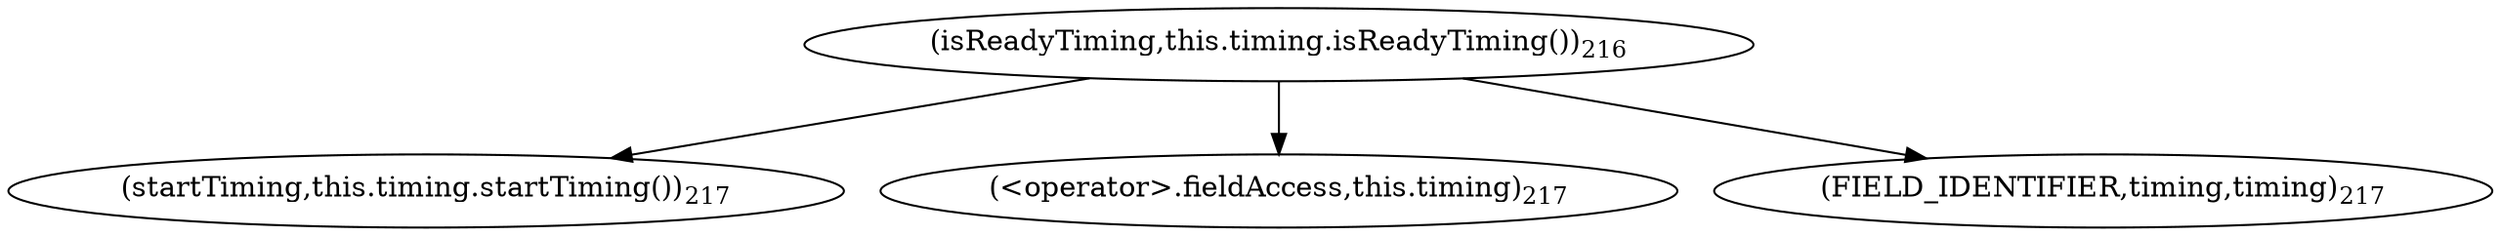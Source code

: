 digraph "startTiming" {  
"968" [label = <(isReadyTiming,this.timing.isReadyTiming())<SUB>216</SUB>> ]
"972" [label = <(startTiming,this.timing.startTiming())<SUB>217</SUB>> ]
"973" [label = <(&lt;operator&gt;.fieldAccess,this.timing)<SUB>217</SUB>> ]
"975" [label = <(FIELD_IDENTIFIER,timing,timing)<SUB>217</SUB>> ]
  "968" -> "972" 
  "968" -> "973" 
  "968" -> "975" 
}
